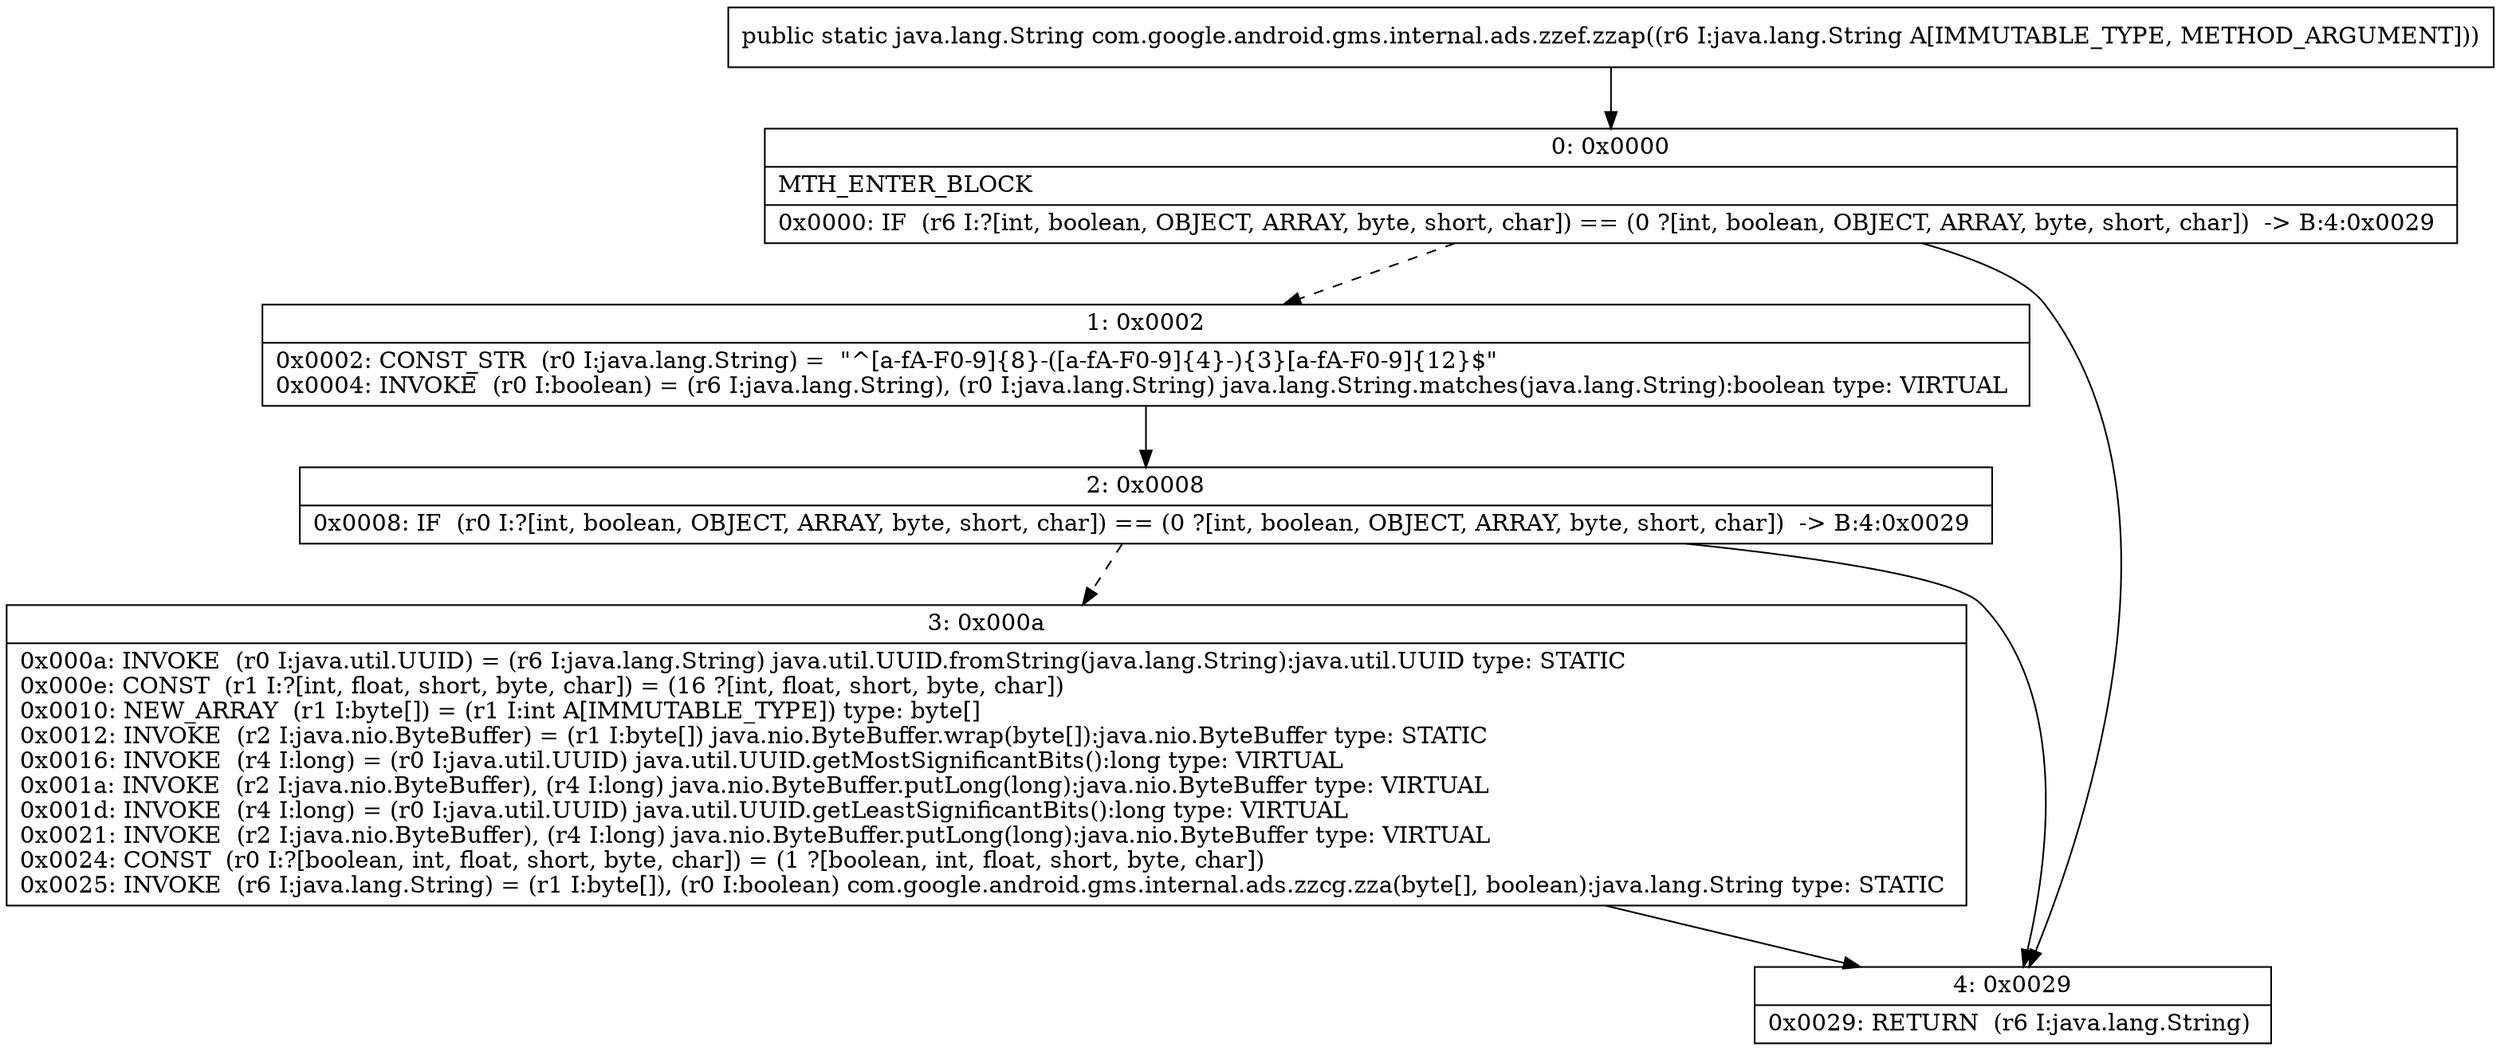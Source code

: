 digraph "CFG forcom.google.android.gms.internal.ads.zzef.zzap(Ljava\/lang\/String;)Ljava\/lang\/String;" {
Node_0 [shape=record,label="{0\:\ 0x0000|MTH_ENTER_BLOCK\l|0x0000: IF  (r6 I:?[int, boolean, OBJECT, ARRAY, byte, short, char]) == (0 ?[int, boolean, OBJECT, ARRAY, byte, short, char])  \-\> B:4:0x0029 \l}"];
Node_1 [shape=record,label="{1\:\ 0x0002|0x0002: CONST_STR  (r0 I:java.lang.String) =  \"^[a\-fA\-F0\-9]\{8\}\-([a\-fA\-F0\-9]\{4\}\-)\{3\}[a\-fA\-F0\-9]\{12\}$\" \l0x0004: INVOKE  (r0 I:boolean) = (r6 I:java.lang.String), (r0 I:java.lang.String) java.lang.String.matches(java.lang.String):boolean type: VIRTUAL \l}"];
Node_2 [shape=record,label="{2\:\ 0x0008|0x0008: IF  (r0 I:?[int, boolean, OBJECT, ARRAY, byte, short, char]) == (0 ?[int, boolean, OBJECT, ARRAY, byte, short, char])  \-\> B:4:0x0029 \l}"];
Node_3 [shape=record,label="{3\:\ 0x000a|0x000a: INVOKE  (r0 I:java.util.UUID) = (r6 I:java.lang.String) java.util.UUID.fromString(java.lang.String):java.util.UUID type: STATIC \l0x000e: CONST  (r1 I:?[int, float, short, byte, char]) = (16 ?[int, float, short, byte, char]) \l0x0010: NEW_ARRAY  (r1 I:byte[]) = (r1 I:int A[IMMUTABLE_TYPE]) type: byte[] \l0x0012: INVOKE  (r2 I:java.nio.ByteBuffer) = (r1 I:byte[]) java.nio.ByteBuffer.wrap(byte[]):java.nio.ByteBuffer type: STATIC \l0x0016: INVOKE  (r4 I:long) = (r0 I:java.util.UUID) java.util.UUID.getMostSignificantBits():long type: VIRTUAL \l0x001a: INVOKE  (r2 I:java.nio.ByteBuffer), (r4 I:long) java.nio.ByteBuffer.putLong(long):java.nio.ByteBuffer type: VIRTUAL \l0x001d: INVOKE  (r4 I:long) = (r0 I:java.util.UUID) java.util.UUID.getLeastSignificantBits():long type: VIRTUAL \l0x0021: INVOKE  (r2 I:java.nio.ByteBuffer), (r4 I:long) java.nio.ByteBuffer.putLong(long):java.nio.ByteBuffer type: VIRTUAL \l0x0024: CONST  (r0 I:?[boolean, int, float, short, byte, char]) = (1 ?[boolean, int, float, short, byte, char]) \l0x0025: INVOKE  (r6 I:java.lang.String) = (r1 I:byte[]), (r0 I:boolean) com.google.android.gms.internal.ads.zzcg.zza(byte[], boolean):java.lang.String type: STATIC \l}"];
Node_4 [shape=record,label="{4\:\ 0x0029|0x0029: RETURN  (r6 I:java.lang.String) \l}"];
MethodNode[shape=record,label="{public static java.lang.String com.google.android.gms.internal.ads.zzef.zzap((r6 I:java.lang.String A[IMMUTABLE_TYPE, METHOD_ARGUMENT])) }"];
MethodNode -> Node_0;
Node_0 -> Node_1[style=dashed];
Node_0 -> Node_4;
Node_1 -> Node_2;
Node_2 -> Node_3[style=dashed];
Node_2 -> Node_4;
Node_3 -> Node_4;
}

